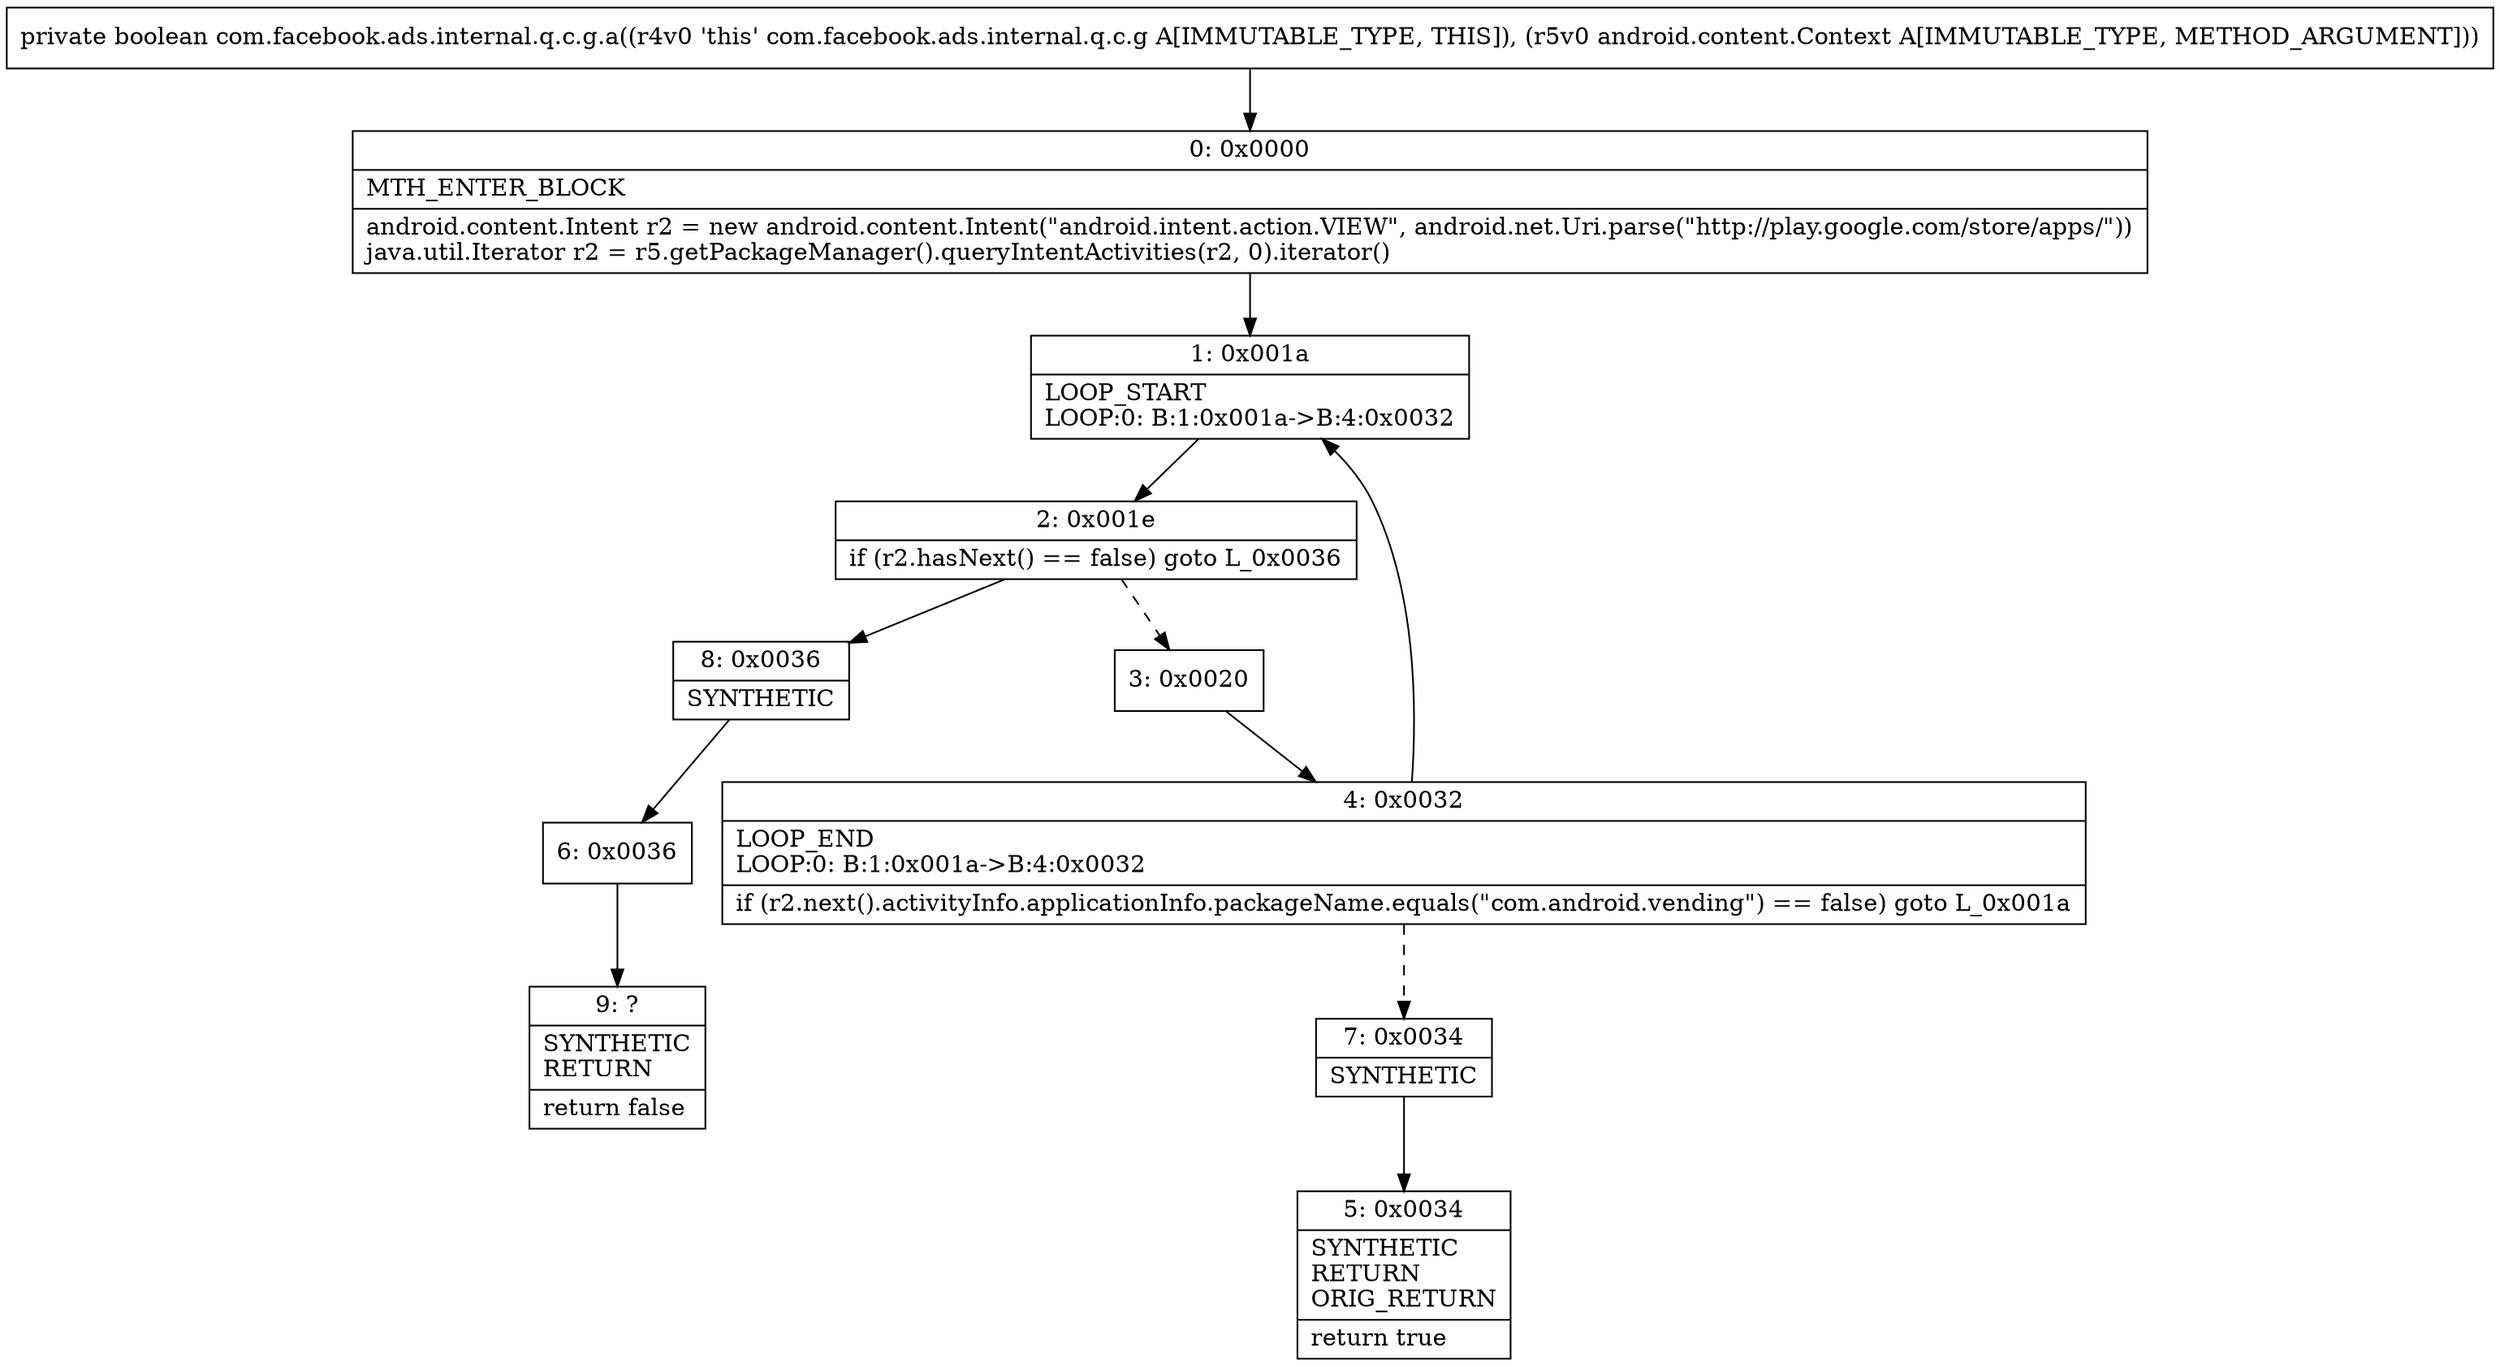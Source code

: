digraph "CFG forcom.facebook.ads.internal.q.c.g.a(Landroid\/content\/Context;)Z" {
Node_0 [shape=record,label="{0\:\ 0x0000|MTH_ENTER_BLOCK\l|android.content.Intent r2 = new android.content.Intent(\"android.intent.action.VIEW\", android.net.Uri.parse(\"http:\/\/play.google.com\/store\/apps\/\"))\ljava.util.Iterator r2 = r5.getPackageManager().queryIntentActivities(r2, 0).iterator()\l}"];
Node_1 [shape=record,label="{1\:\ 0x001a|LOOP_START\lLOOP:0: B:1:0x001a\-\>B:4:0x0032\l}"];
Node_2 [shape=record,label="{2\:\ 0x001e|if (r2.hasNext() == false) goto L_0x0036\l}"];
Node_3 [shape=record,label="{3\:\ 0x0020}"];
Node_4 [shape=record,label="{4\:\ 0x0032|LOOP_END\lLOOP:0: B:1:0x001a\-\>B:4:0x0032\l|if (r2.next().activityInfo.applicationInfo.packageName.equals(\"com.android.vending\") == false) goto L_0x001a\l}"];
Node_5 [shape=record,label="{5\:\ 0x0034|SYNTHETIC\lRETURN\lORIG_RETURN\l|return true\l}"];
Node_6 [shape=record,label="{6\:\ 0x0036}"];
Node_7 [shape=record,label="{7\:\ 0x0034|SYNTHETIC\l}"];
Node_8 [shape=record,label="{8\:\ 0x0036|SYNTHETIC\l}"];
Node_9 [shape=record,label="{9\:\ ?|SYNTHETIC\lRETURN\l|return false\l}"];
MethodNode[shape=record,label="{private boolean com.facebook.ads.internal.q.c.g.a((r4v0 'this' com.facebook.ads.internal.q.c.g A[IMMUTABLE_TYPE, THIS]), (r5v0 android.content.Context A[IMMUTABLE_TYPE, METHOD_ARGUMENT])) }"];
MethodNode -> Node_0;
Node_0 -> Node_1;
Node_1 -> Node_2;
Node_2 -> Node_3[style=dashed];
Node_2 -> Node_8;
Node_3 -> Node_4;
Node_4 -> Node_1;
Node_4 -> Node_7[style=dashed];
Node_6 -> Node_9;
Node_7 -> Node_5;
Node_8 -> Node_6;
}

